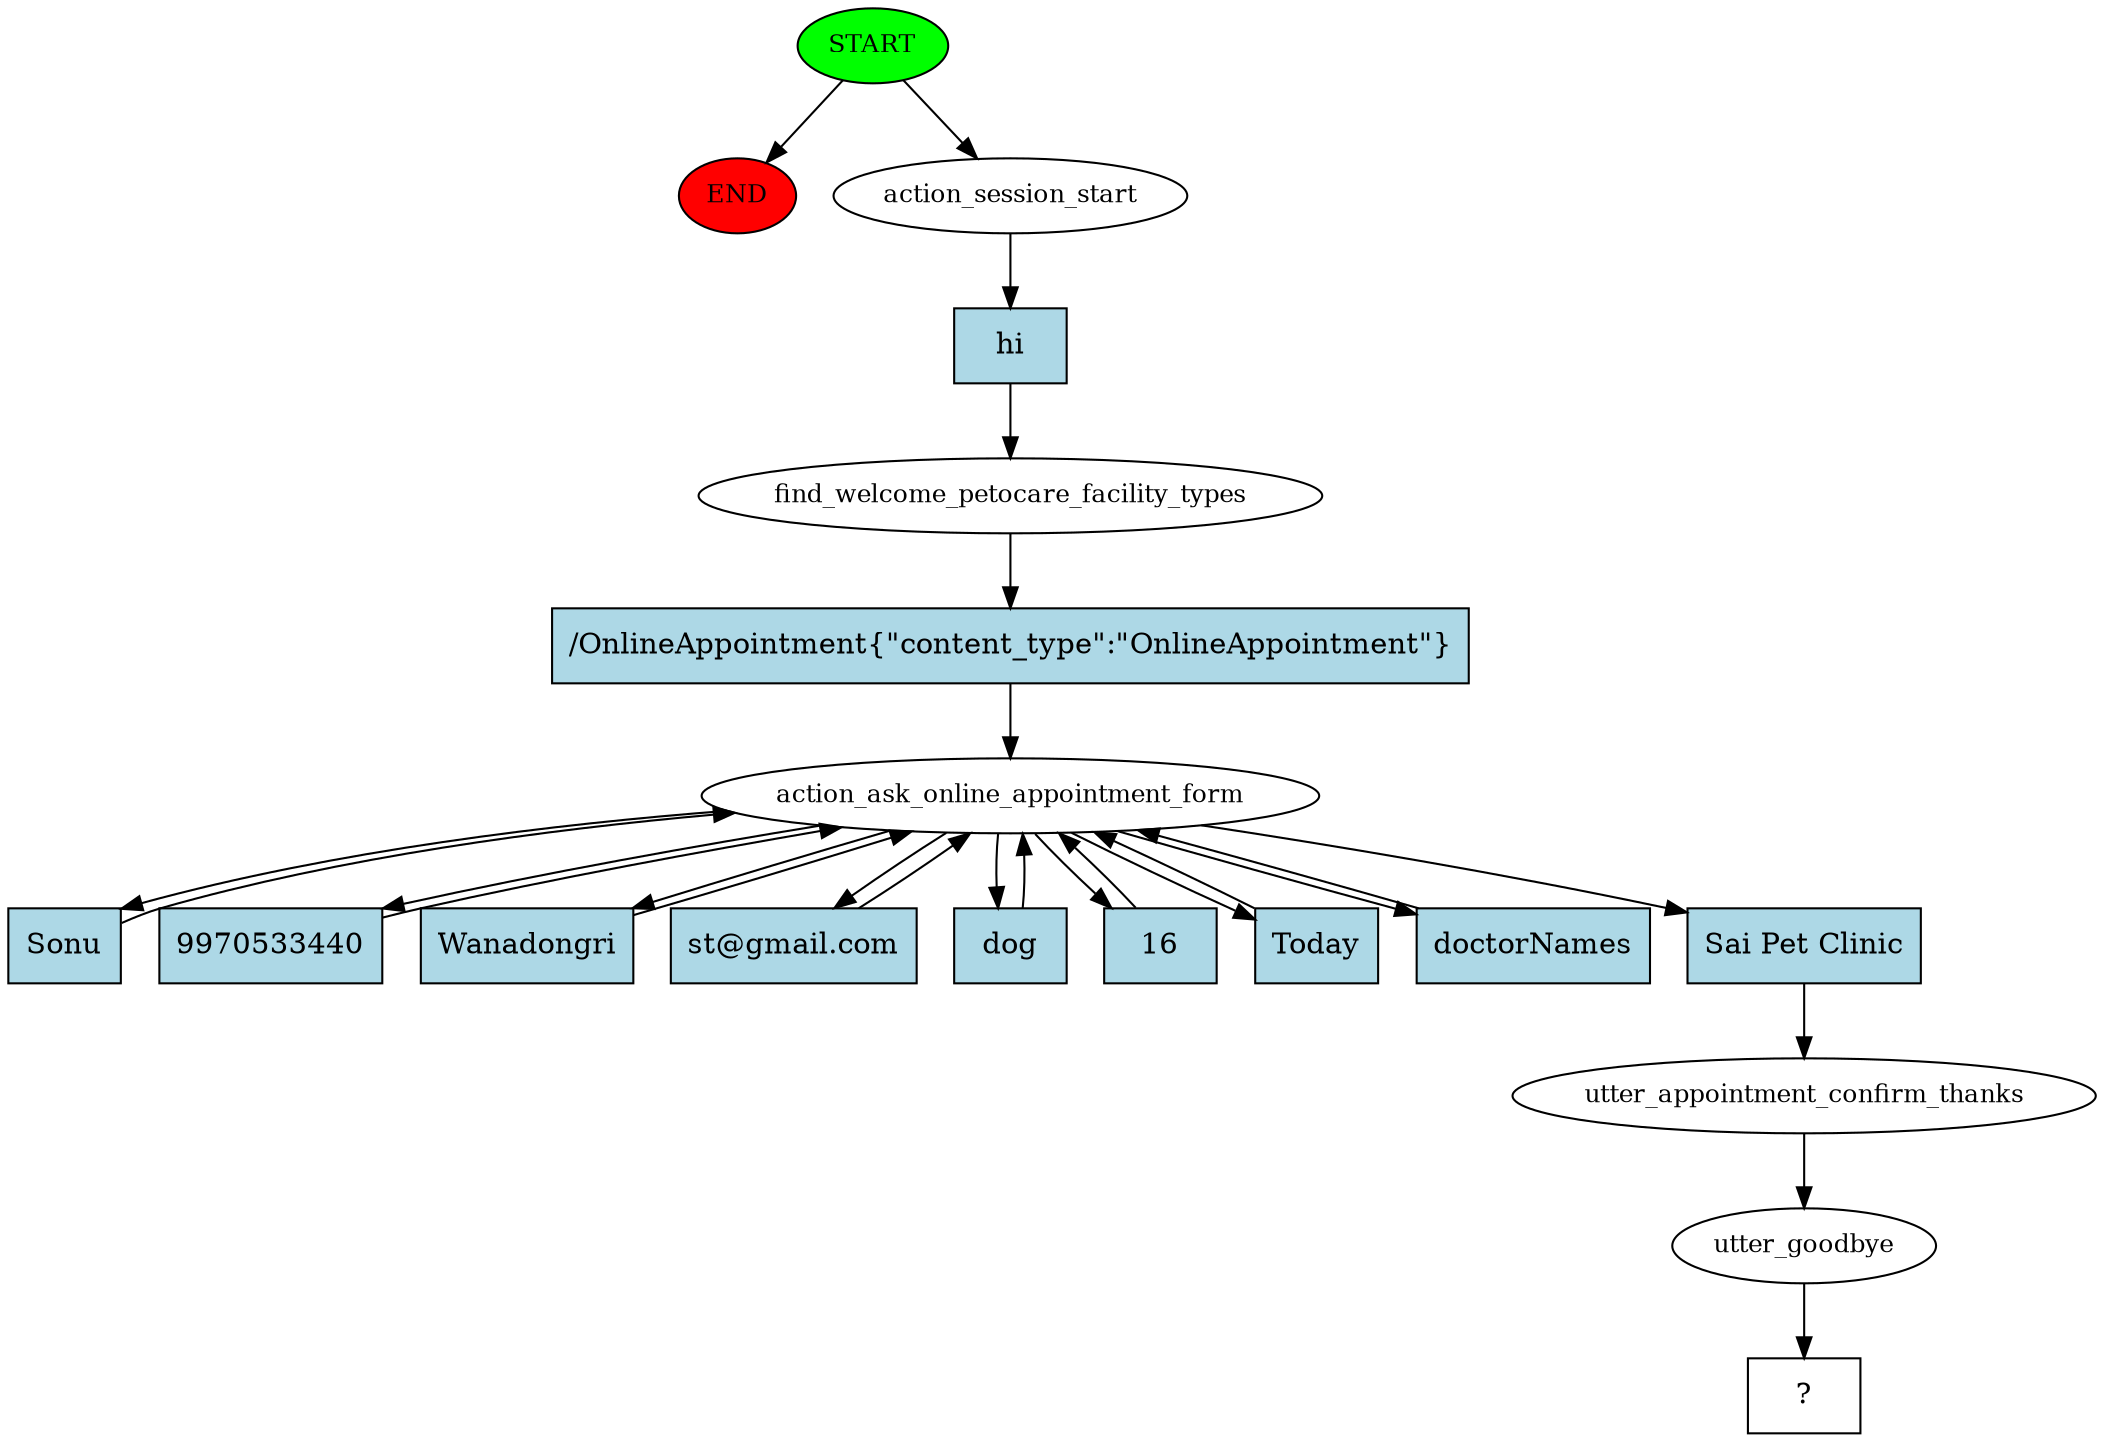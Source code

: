 digraph  {
0 [class="start active", fillcolor=green, fontsize=12, label=START, style=filled];
"-1" [class=end, fillcolor=red, fontsize=12, label=END, style=filled];
1 [class=active, fontsize=12, label=action_session_start];
2 [class=active, fontsize=12, label=find_welcome_petocare_facility_types];
3 [class=active, fontsize=12, label=action_ask_online_appointment_form];
12 [class=active, fontsize=12, label=utter_appointment_confirm_thanks];
13 [class=active, fontsize=12, label=utter_goodbye];
14 [class="intent dashed active", label="  ?  ", shape=rect];
15 [class="intent active", fillcolor=lightblue, label=hi, shape=rect, style=filled];
16 [class="intent active", fillcolor=lightblue, label="/OnlineAppointment{\"content_type\":\"OnlineAppointment\"}", shape=rect, style=filled];
17 [class="intent active", fillcolor=lightblue, label=Sonu, shape=rect, style=filled];
18 [class="intent active", fillcolor=lightblue, label=9970533440, shape=rect, style=filled];
19 [class="intent active", fillcolor=lightblue, label=Wanadongri, shape=rect, style=filled];
20 [class="intent active", fillcolor=lightblue, label="st@gmail.com", shape=rect, style=filled];
21 [class="intent active", fillcolor=lightblue, label=dog, shape=rect, style=filled];
22 [class="intent active", fillcolor=lightblue, label=16, shape=rect, style=filled];
23 [class="intent active", fillcolor=lightblue, label=Today, shape=rect, style=filled];
24 [class="intent active", fillcolor=lightblue, label=doctorNames, shape=rect, style=filled];
25 [class="intent active", fillcolor=lightblue, label="Sai Pet Clinic", shape=rect, style=filled];
0 -> "-1"  [class="", key=NONE, label=""];
0 -> 1  [class=active, key=NONE, label=""];
1 -> 15  [class=active, key=0];
2 -> 16  [class=active, key=0];
3 -> 17  [class=active, key=0];
3 -> 18  [class=active, key=0];
3 -> 19  [class=active, key=0];
3 -> 20  [class=active, key=0];
3 -> 21  [class=active, key=0];
3 -> 22  [class=active, key=0];
3 -> 23  [class=active, key=0];
3 -> 24  [class=active, key=0];
3 -> 25  [class=active, key=0];
12 -> 13  [class=active, key=NONE, label=""];
13 -> 14  [class=active, key=NONE, label=""];
15 -> 2  [class=active, key=0];
16 -> 3  [class=active, key=0];
17 -> 3  [class=active, key=0];
18 -> 3  [class=active, key=0];
19 -> 3  [class=active, key=0];
20 -> 3  [class=active, key=0];
21 -> 3  [class=active, key=0];
22 -> 3  [class=active, key=0];
23 -> 3  [class=active, key=0];
24 -> 3  [class=active, key=0];
25 -> 12  [class=active, key=0];
}
